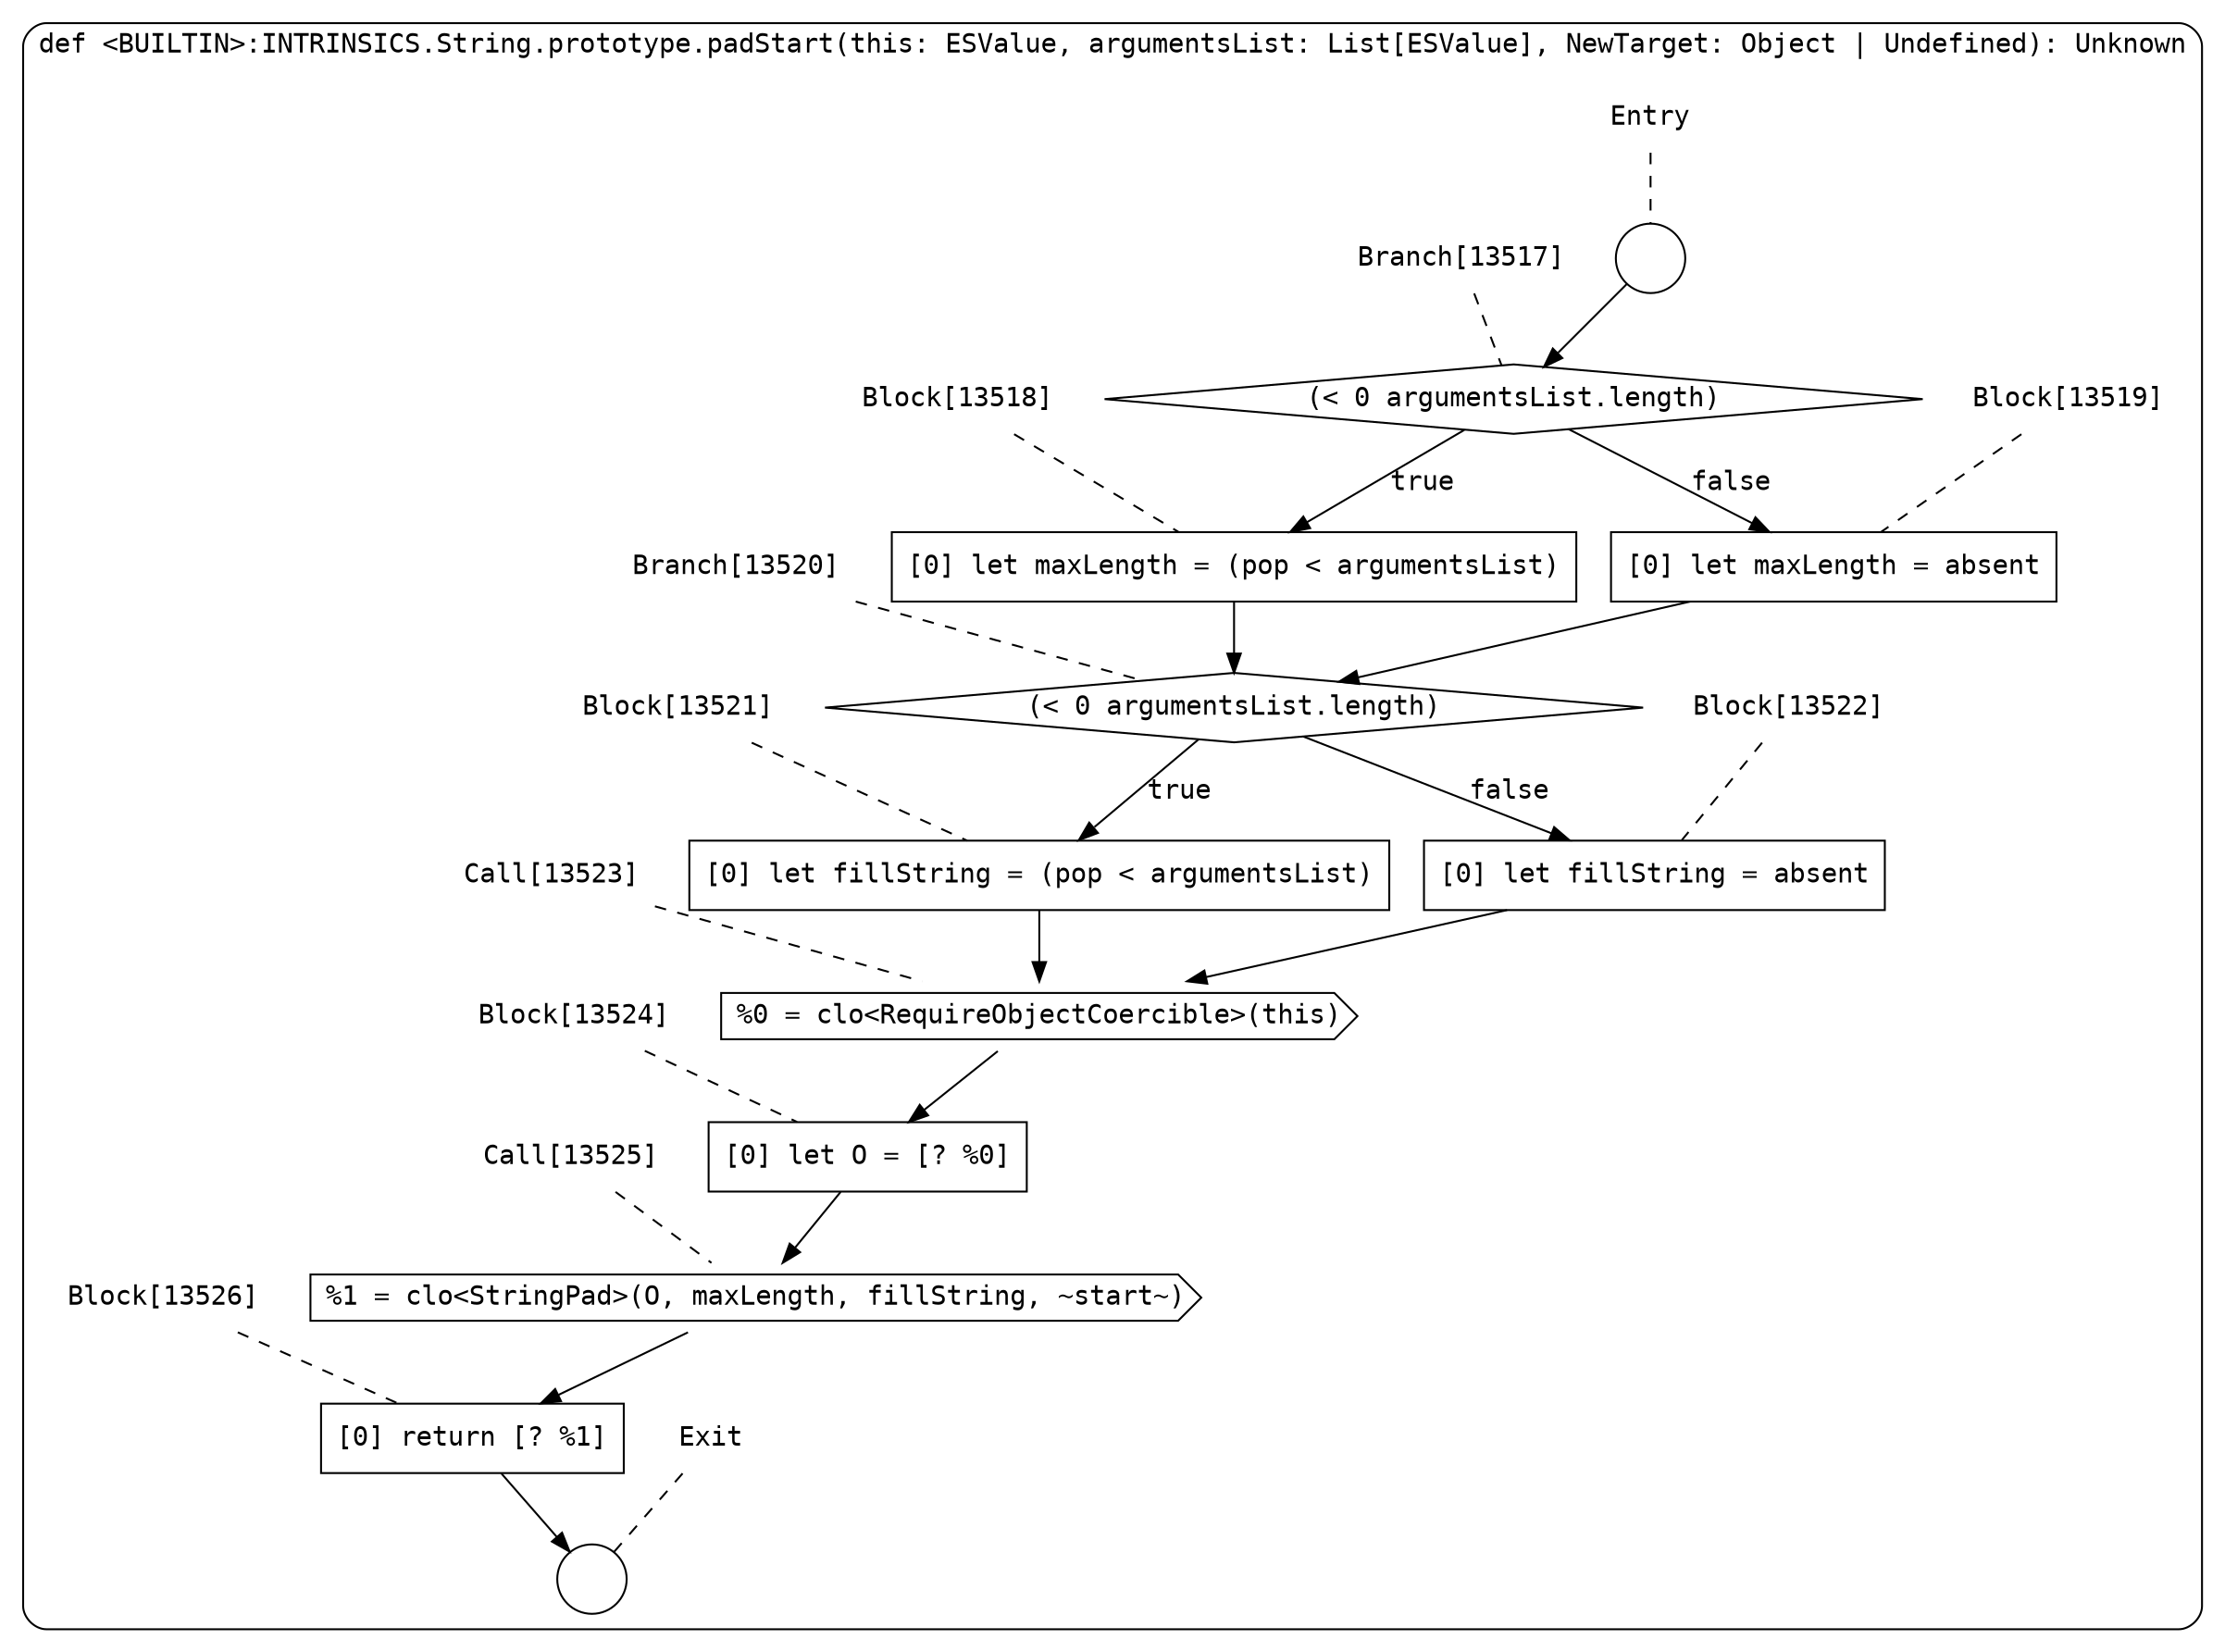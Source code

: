 digraph {
  graph [fontname = "Consolas"]
  node [fontname = "Consolas"]
  edge [fontname = "Consolas"]
  subgraph cluster2182 {
    label = "def <BUILTIN>:INTRINSICS.String.prototype.padStart(this: ESValue, argumentsList: List[ESValue], NewTarget: Object | Undefined): Unknown"
    style = rounded
    cluster2182_entry_name [shape=none, label=<<font color="black">Entry</font>>]
    cluster2182_entry_name -> cluster2182_entry [arrowhead=none, color="black", style=dashed]
    cluster2182_entry [shape=circle label=" " color="black" fillcolor="white" style=filled]
    cluster2182_entry -> node13517 [color="black"]
    cluster2182_exit_name [shape=none, label=<<font color="black">Exit</font>>]
    cluster2182_exit_name -> cluster2182_exit [arrowhead=none, color="black", style=dashed]
    cluster2182_exit [shape=circle label=" " color="black" fillcolor="white" style=filled]
    node13517_name [shape=none, label=<<font color="black">Branch[13517]</font>>]
    node13517_name -> node13517 [arrowhead=none, color="black", style=dashed]
    node13517 [shape=diamond, label=<<font color="black">(&lt; 0 argumentsList.length)</font>> color="black" fillcolor="white", style=filled]
    node13517 -> node13518 [label=<<font color="black">true</font>> color="black"]
    node13517 -> node13519 [label=<<font color="black">false</font>> color="black"]
    node13518_name [shape=none, label=<<font color="black">Block[13518]</font>>]
    node13518_name -> node13518 [arrowhead=none, color="black", style=dashed]
    node13518 [shape=box, label=<<font color="black">[0] let maxLength = (pop &lt; argumentsList)<BR ALIGN="LEFT"/></font>> color="black" fillcolor="white", style=filled]
    node13518 -> node13520 [color="black"]
    node13519_name [shape=none, label=<<font color="black">Block[13519]</font>>]
    node13519_name -> node13519 [arrowhead=none, color="black", style=dashed]
    node13519 [shape=box, label=<<font color="black">[0] let maxLength = absent<BR ALIGN="LEFT"/></font>> color="black" fillcolor="white", style=filled]
    node13519 -> node13520 [color="black"]
    node13520_name [shape=none, label=<<font color="black">Branch[13520]</font>>]
    node13520_name -> node13520 [arrowhead=none, color="black", style=dashed]
    node13520 [shape=diamond, label=<<font color="black">(&lt; 0 argumentsList.length)</font>> color="black" fillcolor="white", style=filled]
    node13520 -> node13521 [label=<<font color="black">true</font>> color="black"]
    node13520 -> node13522 [label=<<font color="black">false</font>> color="black"]
    node13521_name [shape=none, label=<<font color="black">Block[13521]</font>>]
    node13521_name -> node13521 [arrowhead=none, color="black", style=dashed]
    node13521 [shape=box, label=<<font color="black">[0] let fillString = (pop &lt; argumentsList)<BR ALIGN="LEFT"/></font>> color="black" fillcolor="white", style=filled]
    node13521 -> node13523 [color="black"]
    node13522_name [shape=none, label=<<font color="black">Block[13522]</font>>]
    node13522_name -> node13522 [arrowhead=none, color="black", style=dashed]
    node13522 [shape=box, label=<<font color="black">[0] let fillString = absent<BR ALIGN="LEFT"/></font>> color="black" fillcolor="white", style=filled]
    node13522 -> node13523 [color="black"]
    node13523_name [shape=none, label=<<font color="black">Call[13523]</font>>]
    node13523_name -> node13523 [arrowhead=none, color="black", style=dashed]
    node13523 [shape=cds, label=<<font color="black">%0 = clo&lt;RequireObjectCoercible&gt;(this)</font>> color="black" fillcolor="white", style=filled]
    node13523 -> node13524 [color="black"]
    node13524_name [shape=none, label=<<font color="black">Block[13524]</font>>]
    node13524_name -> node13524 [arrowhead=none, color="black", style=dashed]
    node13524 [shape=box, label=<<font color="black">[0] let O = [? %0]<BR ALIGN="LEFT"/></font>> color="black" fillcolor="white", style=filled]
    node13524 -> node13525 [color="black"]
    node13525_name [shape=none, label=<<font color="black">Call[13525]</font>>]
    node13525_name -> node13525 [arrowhead=none, color="black", style=dashed]
    node13525 [shape=cds, label=<<font color="black">%1 = clo&lt;StringPad&gt;(O, maxLength, fillString, ~start~)</font>> color="black" fillcolor="white", style=filled]
    node13525 -> node13526 [color="black"]
    node13526_name [shape=none, label=<<font color="black">Block[13526]</font>>]
    node13526_name -> node13526 [arrowhead=none, color="black", style=dashed]
    node13526 [shape=box, label=<<font color="black">[0] return [? %1]<BR ALIGN="LEFT"/></font>> color="black" fillcolor="white", style=filled]
    node13526 -> cluster2182_exit [color="black"]
  }
}